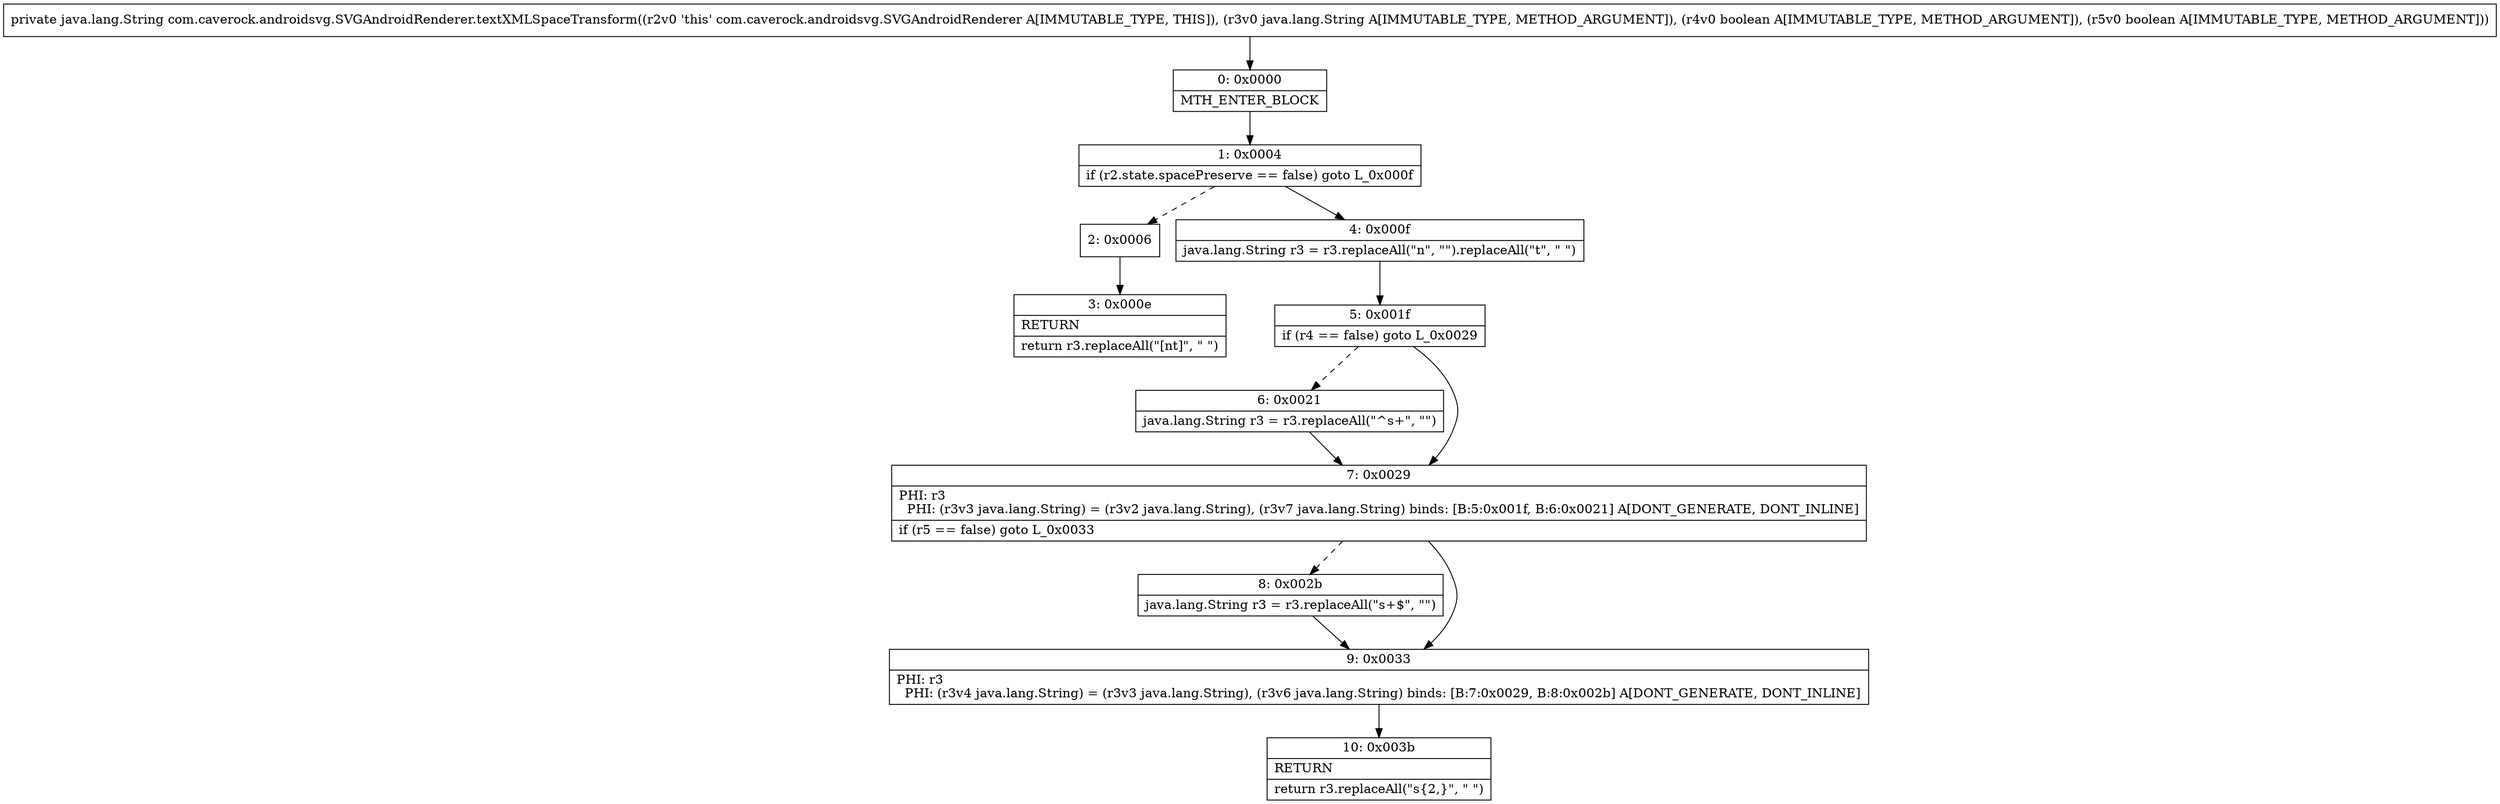 digraph "CFG forcom.caverock.androidsvg.SVGAndroidRenderer.textXMLSpaceTransform(Ljava\/lang\/String;ZZ)Ljava\/lang\/String;" {
Node_0 [shape=record,label="{0\:\ 0x0000|MTH_ENTER_BLOCK\l}"];
Node_1 [shape=record,label="{1\:\ 0x0004|if (r2.state.spacePreserve == false) goto L_0x000f\l}"];
Node_2 [shape=record,label="{2\:\ 0x0006}"];
Node_3 [shape=record,label="{3\:\ 0x000e|RETURN\l|return r3.replaceAll(\"[nt]\", \" \")\l}"];
Node_4 [shape=record,label="{4\:\ 0x000f|java.lang.String r3 = r3.replaceAll(\"n\", \"\").replaceAll(\"t\", \" \")\l}"];
Node_5 [shape=record,label="{5\:\ 0x001f|if (r4 == false) goto L_0x0029\l}"];
Node_6 [shape=record,label="{6\:\ 0x0021|java.lang.String r3 = r3.replaceAll(\"^s+\", \"\")\l}"];
Node_7 [shape=record,label="{7\:\ 0x0029|PHI: r3 \l  PHI: (r3v3 java.lang.String) = (r3v2 java.lang.String), (r3v7 java.lang.String) binds: [B:5:0x001f, B:6:0x0021] A[DONT_GENERATE, DONT_INLINE]\l|if (r5 == false) goto L_0x0033\l}"];
Node_8 [shape=record,label="{8\:\ 0x002b|java.lang.String r3 = r3.replaceAll(\"s+$\", \"\")\l}"];
Node_9 [shape=record,label="{9\:\ 0x0033|PHI: r3 \l  PHI: (r3v4 java.lang.String) = (r3v3 java.lang.String), (r3v6 java.lang.String) binds: [B:7:0x0029, B:8:0x002b] A[DONT_GENERATE, DONT_INLINE]\l}"];
Node_10 [shape=record,label="{10\:\ 0x003b|RETURN\l|return r3.replaceAll(\"s\{2,\}\", \" \")\l}"];
MethodNode[shape=record,label="{private java.lang.String com.caverock.androidsvg.SVGAndroidRenderer.textXMLSpaceTransform((r2v0 'this' com.caverock.androidsvg.SVGAndroidRenderer A[IMMUTABLE_TYPE, THIS]), (r3v0 java.lang.String A[IMMUTABLE_TYPE, METHOD_ARGUMENT]), (r4v0 boolean A[IMMUTABLE_TYPE, METHOD_ARGUMENT]), (r5v0 boolean A[IMMUTABLE_TYPE, METHOD_ARGUMENT])) }"];
MethodNode -> Node_0;
Node_0 -> Node_1;
Node_1 -> Node_2[style=dashed];
Node_1 -> Node_4;
Node_2 -> Node_3;
Node_4 -> Node_5;
Node_5 -> Node_6[style=dashed];
Node_5 -> Node_7;
Node_6 -> Node_7;
Node_7 -> Node_8[style=dashed];
Node_7 -> Node_9;
Node_8 -> Node_9;
Node_9 -> Node_10;
}


